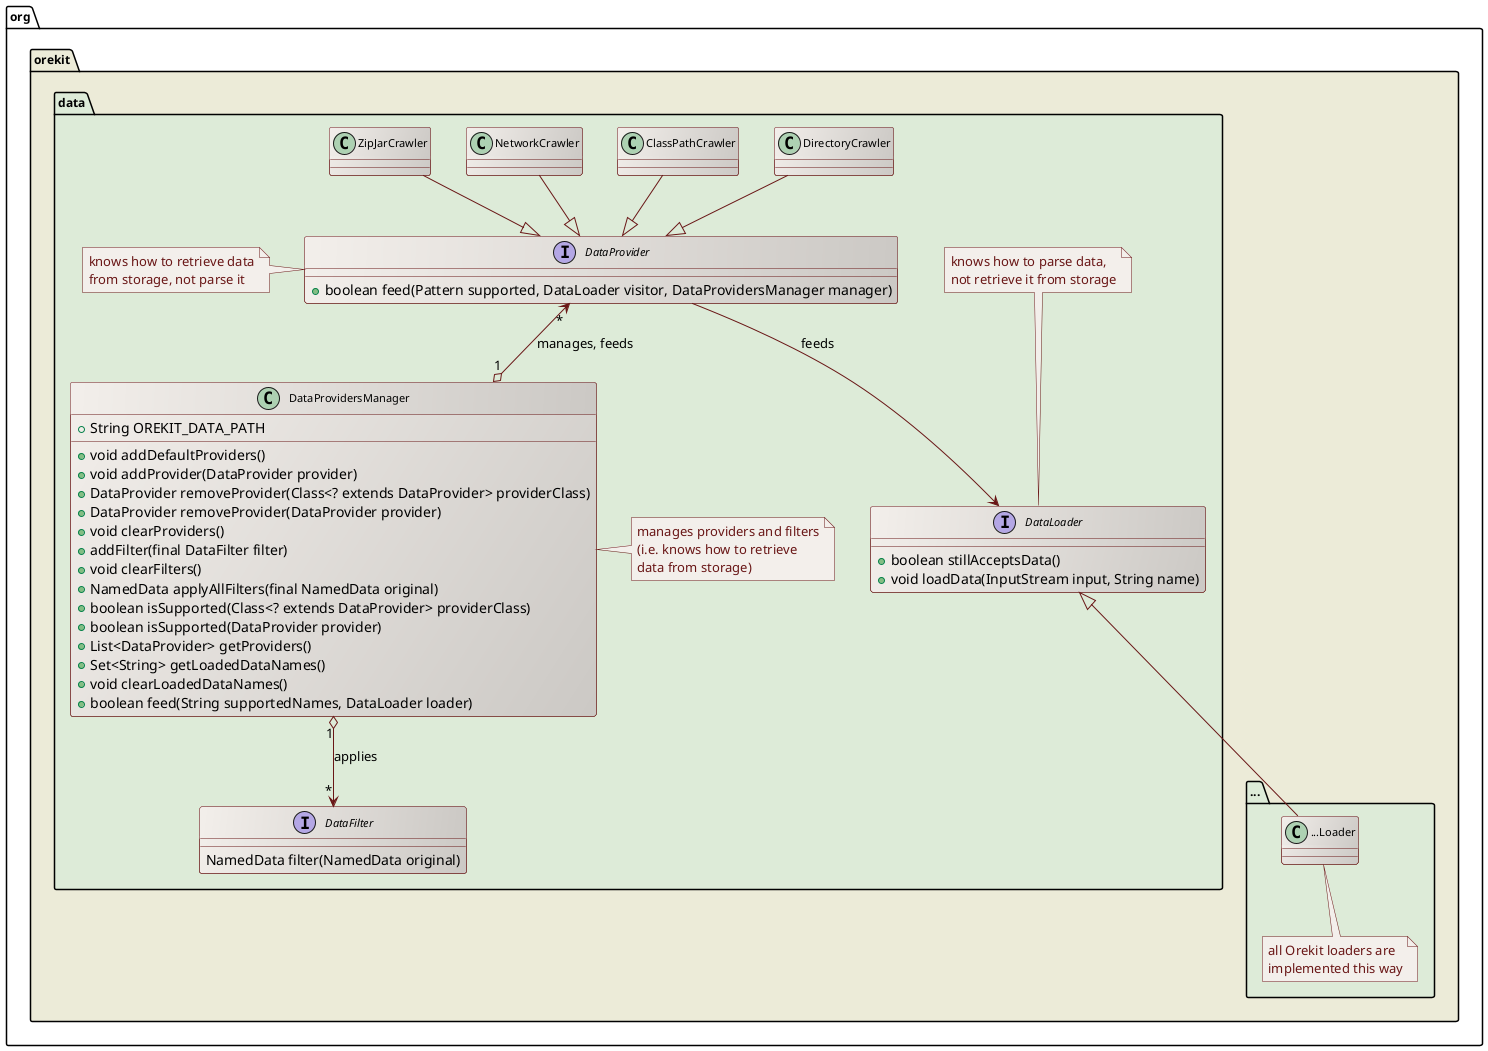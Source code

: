 ' Copyright 2002-2020 CS Group
' Licensed to CS Group (CS) under one or more
' contributor license agreements.  See the NOTICE file distributed with
' this work for additional information regarding copyright ownership.
' CS licenses this file to You under the Apache License, Version 2.0
' (the "License"); you may not use this file except in compliance with
' the License.  You may obtain a copy of the License at
'
'   http://www.apache.org/licenses/LICENSE-2.0
'
' Unless required by applicable law or agreed to in writing, software
' distributed under the License is distributed on an "AS IS" BASIS,
' WITHOUT WARRANTIES OR CONDITIONS OF ANY KIND, either express or implied.
' See the License for the specific language governing permissions and
' limitations under the License.
 
@startuml

  skinparam svek                  true
  skinparam ClassBackgroundColor  #F3EFEB/CCC9C5
  skinparam ClassArrowColor       #691616
  skinparam ClassBorderColor      #691616
  skinparam NoteBackgroundColor   #F3EFEB
  skinparam NoteBorderColor       #691616
  skinparam NoteFontColor         #691616
  skinparam ClassFontSize         11
  skinparam PackageFontSize       12

  package org.orekit #ECEBD8 {

    package data #DDEBD8 {

      interface DataProvider {
        +boolean feed(Pattern supported, DataLoader visitor, DataProvidersManager manager)
      }
      note left
        knows how to retrieve data
        from storage, not parse it
      end note

      class DataProvidersManager {
        +String OREKIT_DATA_PATH
        +void addDefaultProviders()
        +void addProvider(DataProvider provider)
        +DataProvider removeProvider(Class<? extends DataProvider> providerClass)
        +DataProvider removeProvider(DataProvider provider)
        +void clearProviders()
        +addFilter(final DataFilter filter)
        +void clearFilters()
        +NamedData applyAllFilters(final NamedData original)
        +boolean isSupported(Class<? extends DataProvider> providerClass)
        +boolean isSupported(DataProvider provider)
        +List<DataProvider> getProviders()
        +Set<String> getLoadedDataNames()
        +void clearLoadedDataNames()
        +boolean feed(String supportedNames, DataLoader loader)
      }
      note right
        manages providers and filters
        (i.e. knows how to retrieve
        data from storage)
      end note

      interface DataLoader {
        +boolean stillAcceptsData()
        +void loadData(InputStream input, String name)
      }
      note top
        knows how to parse data,
        not retrieve it from storage
      end note

      interface DataFilter {
         NamedData filter(NamedData original)
      }

      DataProvider "*" <--o "1" DataProvidersManager : manages, feeds
      DataProvidersManager "1" o--> "*" DataFilter: applies
      DirectoryCrawler --|> DataProvider
      ClassPathCrawler --|> DataProvider
      NetworkCrawler   --|> DataProvider
      ZipJarCrawler    --|> DataProvider
      DataProvider --> DataLoader : feeds

    }

    package "..." as dummy #DDEBD8 {
      class "...Loader" as DummyLoader
      note bottom
        all Orekit loaders are
        implemented this way
      end note
      DataLoader <|-- DummyLoader
    }

  }

@enduml
